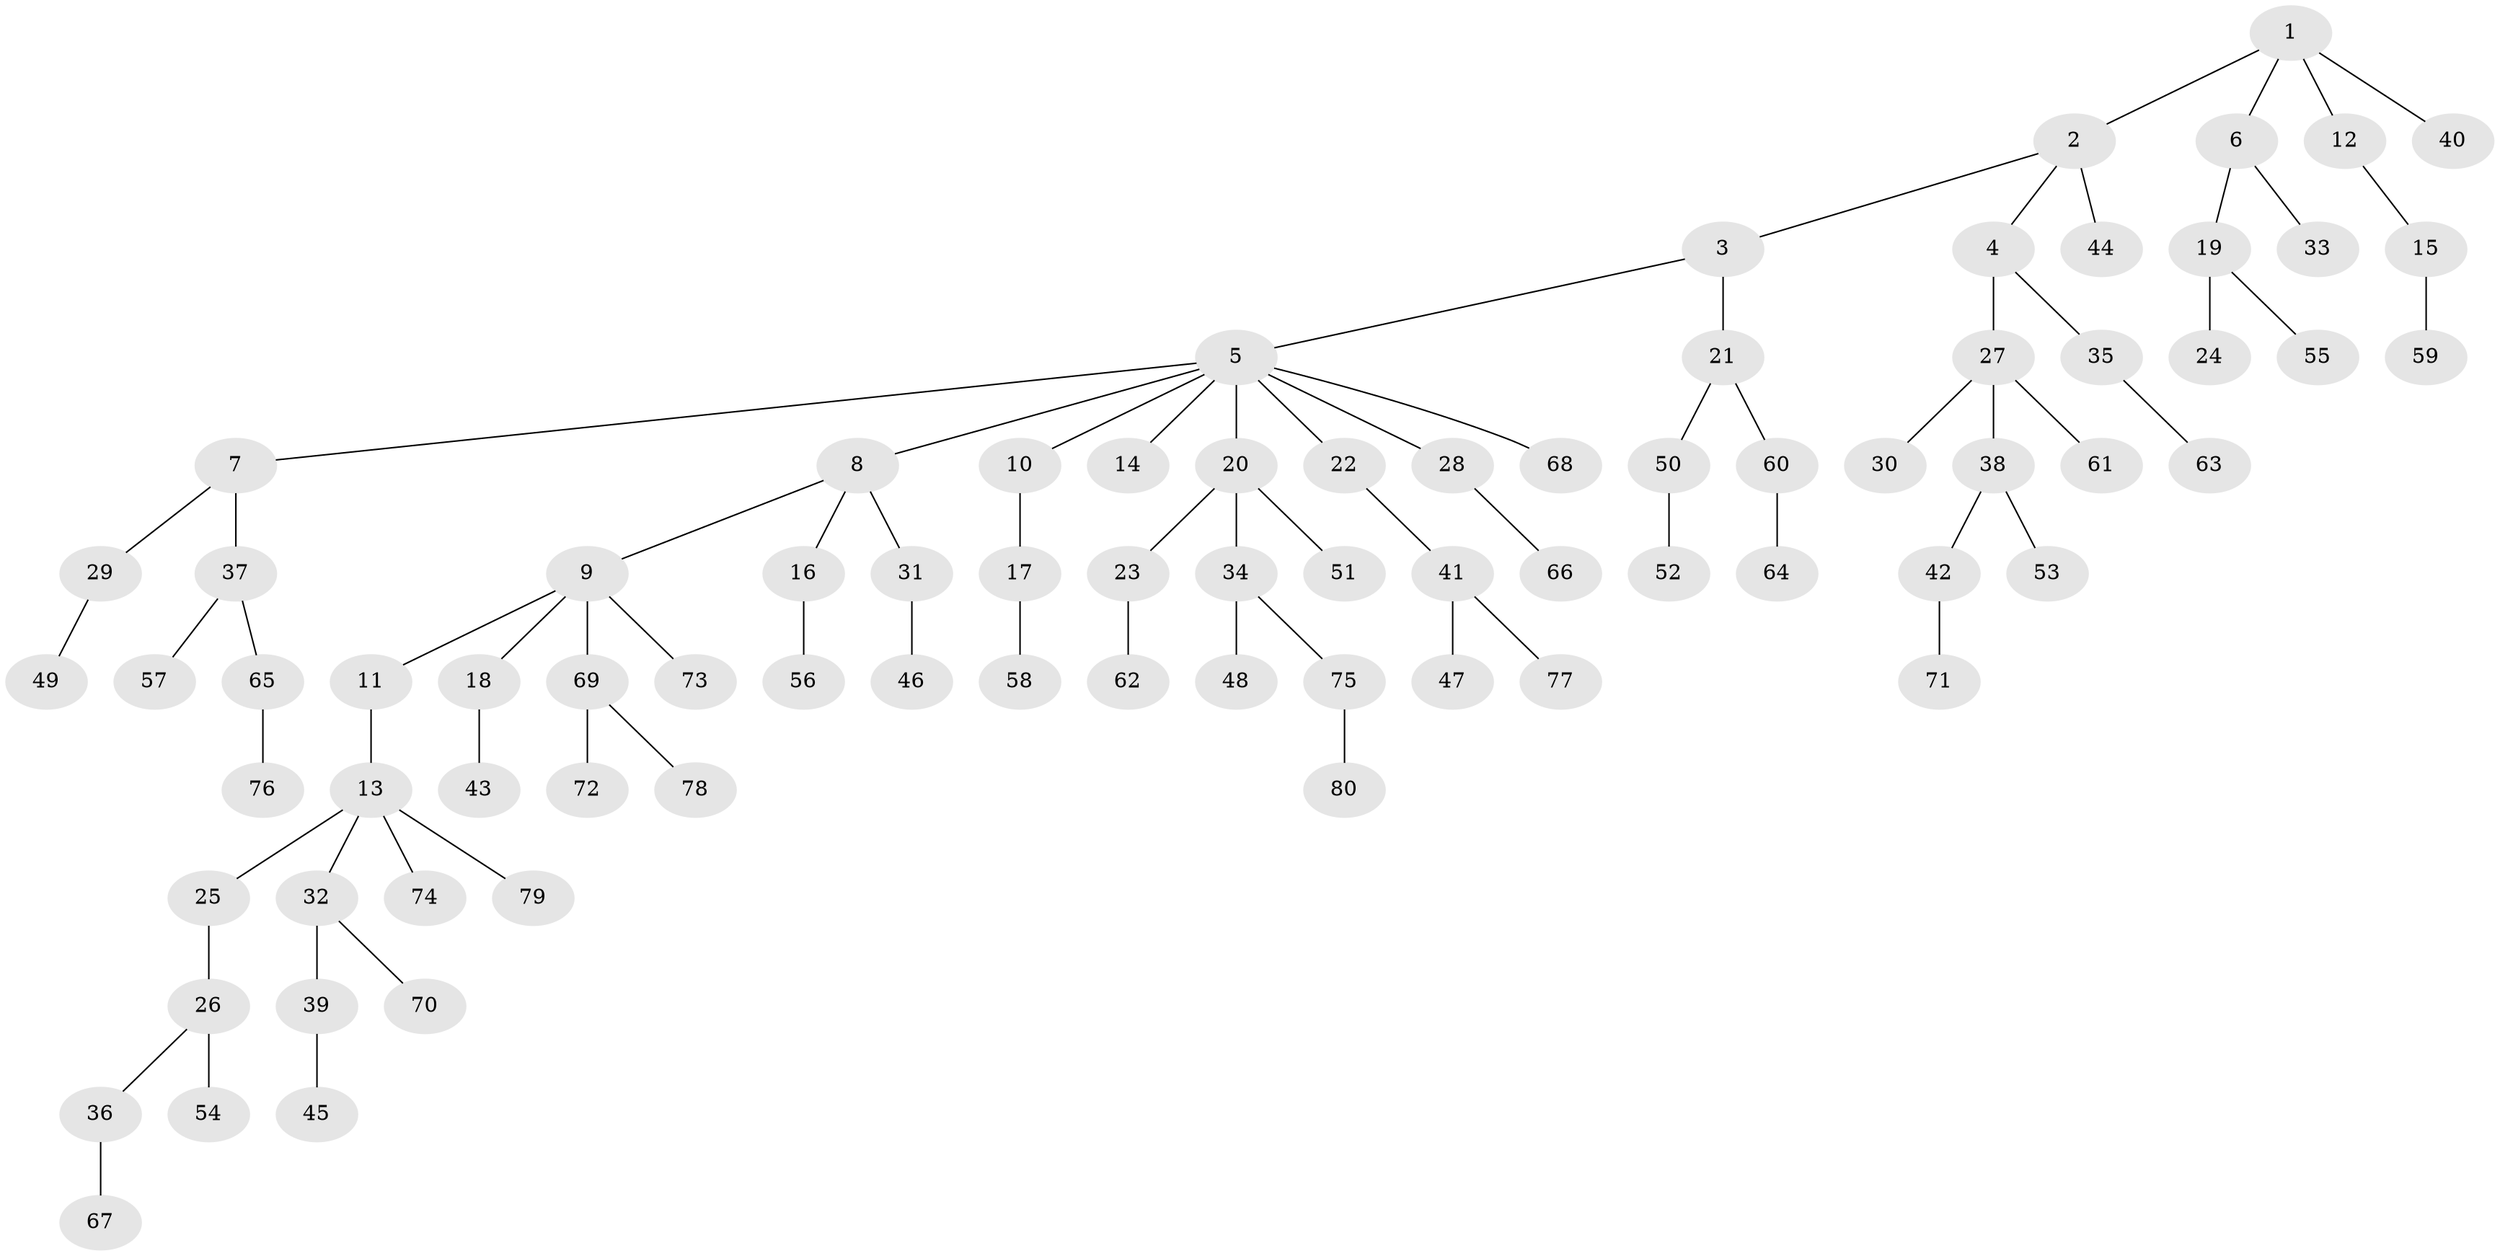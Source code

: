 // Generated by graph-tools (version 1.1) at 2025/15/03/09/25 04:15:27]
// undirected, 80 vertices, 79 edges
graph export_dot {
graph [start="1"]
  node [color=gray90,style=filled];
  1;
  2;
  3;
  4;
  5;
  6;
  7;
  8;
  9;
  10;
  11;
  12;
  13;
  14;
  15;
  16;
  17;
  18;
  19;
  20;
  21;
  22;
  23;
  24;
  25;
  26;
  27;
  28;
  29;
  30;
  31;
  32;
  33;
  34;
  35;
  36;
  37;
  38;
  39;
  40;
  41;
  42;
  43;
  44;
  45;
  46;
  47;
  48;
  49;
  50;
  51;
  52;
  53;
  54;
  55;
  56;
  57;
  58;
  59;
  60;
  61;
  62;
  63;
  64;
  65;
  66;
  67;
  68;
  69;
  70;
  71;
  72;
  73;
  74;
  75;
  76;
  77;
  78;
  79;
  80;
  1 -- 2;
  1 -- 6;
  1 -- 12;
  1 -- 40;
  2 -- 3;
  2 -- 4;
  2 -- 44;
  3 -- 5;
  3 -- 21;
  4 -- 27;
  4 -- 35;
  5 -- 7;
  5 -- 8;
  5 -- 10;
  5 -- 14;
  5 -- 20;
  5 -- 22;
  5 -- 28;
  5 -- 68;
  6 -- 19;
  6 -- 33;
  7 -- 29;
  7 -- 37;
  8 -- 9;
  8 -- 16;
  8 -- 31;
  9 -- 11;
  9 -- 18;
  9 -- 69;
  9 -- 73;
  10 -- 17;
  11 -- 13;
  12 -- 15;
  13 -- 25;
  13 -- 32;
  13 -- 74;
  13 -- 79;
  15 -- 59;
  16 -- 56;
  17 -- 58;
  18 -- 43;
  19 -- 24;
  19 -- 55;
  20 -- 23;
  20 -- 34;
  20 -- 51;
  21 -- 50;
  21 -- 60;
  22 -- 41;
  23 -- 62;
  25 -- 26;
  26 -- 36;
  26 -- 54;
  27 -- 30;
  27 -- 38;
  27 -- 61;
  28 -- 66;
  29 -- 49;
  31 -- 46;
  32 -- 39;
  32 -- 70;
  34 -- 48;
  34 -- 75;
  35 -- 63;
  36 -- 67;
  37 -- 57;
  37 -- 65;
  38 -- 42;
  38 -- 53;
  39 -- 45;
  41 -- 47;
  41 -- 77;
  42 -- 71;
  50 -- 52;
  60 -- 64;
  65 -- 76;
  69 -- 72;
  69 -- 78;
  75 -- 80;
}

